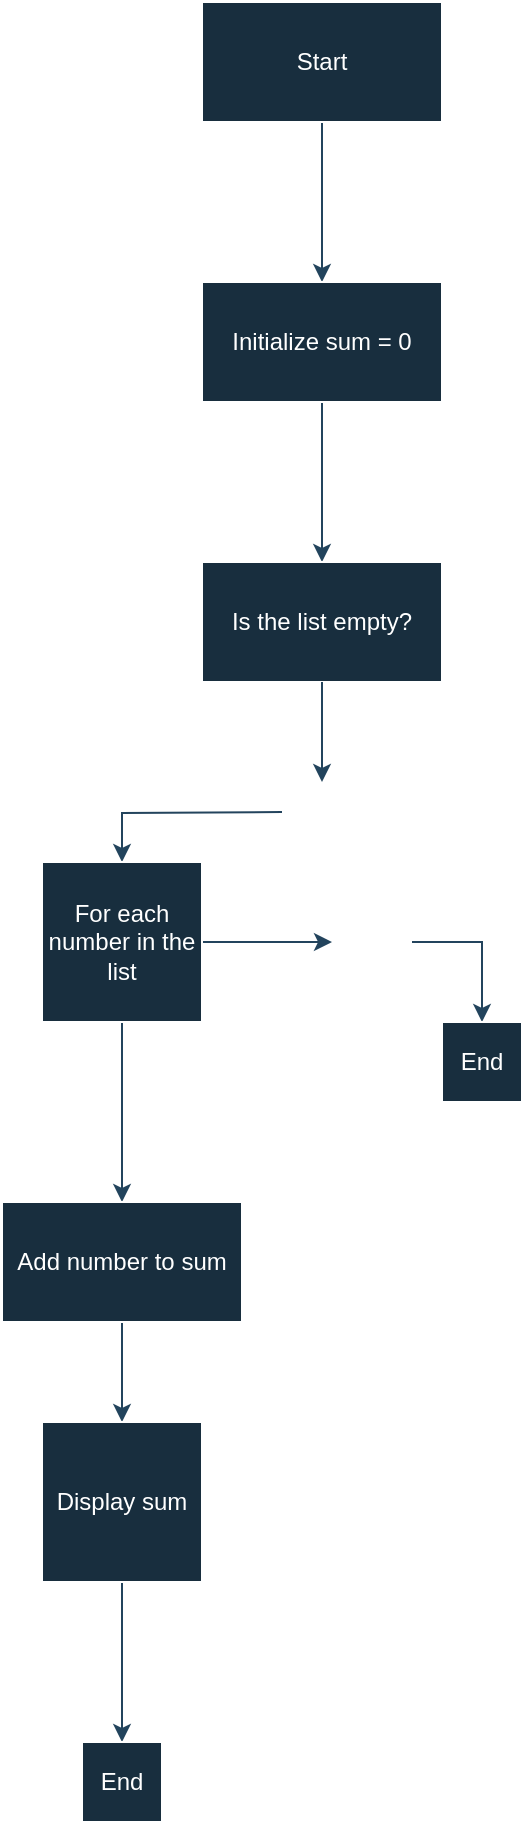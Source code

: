 <mxfile version="23.1.6" type="github">
  <diagram name="Page-1" id="-ctTytQRZVoOWBPXHR4r">
    <mxGraphModel dx="1633" dy="797" grid="1" gridSize="10" guides="1" tooltips="1" connect="1" arrows="1" fold="1" page="1" pageScale="1" pageWidth="850" pageHeight="1100" math="0" shadow="0">
      <root>
        <mxCell id="0" />
        <mxCell id="1" parent="0" />
        <mxCell id="naIhDKpP67aOKOFDgP7z-6" value="" style="edgeStyle=orthogonalEdgeStyle;rounded=0;orthogonalLoop=1;jettySize=auto;html=1;labelBackgroundColor=none;fontColor=default;strokeColor=#23445D;" edge="1" parent="1" source="naIhDKpP67aOKOFDgP7z-4" target="naIhDKpP67aOKOFDgP7z-5">
          <mxGeometry relative="1" as="geometry" />
        </mxCell>
        <mxCell id="naIhDKpP67aOKOFDgP7z-4" value="Start" style="rounded=0;whiteSpace=wrap;html=1;labelBackgroundColor=none;fillColor=#182E3E;strokeColor=#FFFFFF;fontColor=#FFFFFF;" vertex="1" parent="1">
          <mxGeometry x="360" y="10" width="120" height="60" as="geometry" />
        </mxCell>
        <mxCell id="naIhDKpP67aOKOFDgP7z-8" value="" style="edgeStyle=orthogonalEdgeStyle;rounded=0;orthogonalLoop=1;jettySize=auto;html=1;labelBackgroundColor=none;fontColor=default;strokeColor=#23445D;" edge="1" parent="1" source="naIhDKpP67aOKOFDgP7z-5" target="naIhDKpP67aOKOFDgP7z-7">
          <mxGeometry relative="1" as="geometry" />
        </mxCell>
        <mxCell id="naIhDKpP67aOKOFDgP7z-5" value="Initialize sum = 0" style="rounded=0;whiteSpace=wrap;html=1;labelBackgroundColor=none;fillColor=#182E3E;strokeColor=#FFFFFF;fontColor=#FFFFFF;" vertex="1" parent="1">
          <mxGeometry x="360" y="150" width="120" height="60" as="geometry" />
        </mxCell>
        <mxCell id="naIhDKpP67aOKOFDgP7z-7" value="Is the list empty?" style="rounded=0;whiteSpace=wrap;html=1;labelBackgroundColor=none;fillColor=#182E3E;strokeColor=#FFFFFF;fontColor=#FFFFFF;" vertex="1" parent="1">
          <mxGeometry x="360" y="290" width="120" height="60" as="geometry" />
        </mxCell>
        <mxCell id="naIhDKpP67aOKOFDgP7z-13" style="edgeStyle=orthogonalEdgeStyle;rounded=0;orthogonalLoop=1;jettySize=auto;html=1;labelBackgroundColor=none;fontColor=default;strokeColor=#23445D;" edge="1" parent="1" target="naIhDKpP67aOKOFDgP7z-15">
          <mxGeometry relative="1" as="geometry">
            <mxPoint x="360" y="470" as="targetPoint" />
            <mxPoint x="400" y="415" as="sourcePoint" />
          </mxGeometry>
        </mxCell>
        <mxCell id="naIhDKpP67aOKOFDgP7z-16" style="edgeStyle=orthogonalEdgeStyle;rounded=0;orthogonalLoop=1;jettySize=auto;html=1;labelBackgroundColor=none;fontColor=default;strokeColor=#23445D;" edge="1" parent="1" source="naIhDKpP67aOKOFDgP7z-15" target="naIhDKpP67aOKOFDgP7z-17">
          <mxGeometry relative="1" as="geometry">
            <mxPoint x="420" y="480" as="targetPoint" />
            <Array as="points">
              <mxPoint x="450" y="480" />
              <mxPoint x="450" y="480" />
            </Array>
          </mxGeometry>
        </mxCell>
        <mxCell id="naIhDKpP67aOKOFDgP7z-29" value="" style="edgeStyle=orthogonalEdgeStyle;rounded=0;orthogonalLoop=1;jettySize=auto;html=1;labelBackgroundColor=none;fontColor=default;strokeColor=#23445D;" edge="1" parent="1" source="naIhDKpP67aOKOFDgP7z-15" target="naIhDKpP67aOKOFDgP7z-28">
          <mxGeometry relative="1" as="geometry" />
        </mxCell>
        <mxCell id="naIhDKpP67aOKOFDgP7z-15" value="For each number in the list" style="whiteSpace=wrap;html=1;aspect=fixed;labelBackgroundColor=none;fillColor=#182E3E;strokeColor=#FFFFFF;fontColor=#FFFFFF;" vertex="1" parent="1">
          <mxGeometry x="280" y="440" width="80" height="80" as="geometry" />
        </mxCell>
        <mxCell id="naIhDKpP67aOKOFDgP7z-18" style="edgeStyle=orthogonalEdgeStyle;rounded=0;orthogonalLoop=1;jettySize=auto;html=1;labelBackgroundColor=none;fontColor=default;strokeColor=#23445D;" edge="1" parent="1" source="naIhDKpP67aOKOFDgP7z-17" target="naIhDKpP67aOKOFDgP7z-19">
          <mxGeometry relative="1" as="geometry">
            <mxPoint x="510" y="540" as="targetPoint" />
          </mxGeometry>
        </mxCell>
        <mxCell id="naIhDKpP67aOKOFDgP7z-17" value="Yes" style="text;html=1;align=center;verticalAlign=middle;resizable=0;points=[];autosize=1;strokeColor=none;fillColor=none;labelBackgroundColor=none;fontColor=#FFFFFF;" vertex="1" parent="1">
          <mxGeometry x="425" y="465" width="40" height="30" as="geometry" />
        </mxCell>
        <mxCell id="naIhDKpP67aOKOFDgP7z-19" value="End" style="whiteSpace=wrap;html=1;aspect=fixed;labelBackgroundColor=none;fillColor=#182E3E;strokeColor=#FFFFFF;fontColor=#FFFFFF;" vertex="1" parent="1">
          <mxGeometry x="480" y="520" width="40" height="40" as="geometry" />
        </mxCell>
        <mxCell id="naIhDKpP67aOKOFDgP7z-21" value="" style="edgeStyle=orthogonalEdgeStyle;rounded=0;orthogonalLoop=1;jettySize=auto;html=1;exitX=0.5;exitY=1;exitDx=0;exitDy=0;labelBackgroundColor=none;fontColor=default;strokeColor=#23445D;" edge="1" parent="1" source="naIhDKpP67aOKOFDgP7z-7">
          <mxGeometry relative="1" as="geometry">
            <mxPoint x="420" y="400" as="targetPoint" />
            <mxPoint x="420" y="350" as="sourcePoint" />
          </mxGeometry>
        </mxCell>
        <mxCell id="naIhDKpP67aOKOFDgP7z-22" value="No" style="text;html=1;align=center;verticalAlign=middle;resizable=0;points=[];autosize=1;strokeColor=none;fillColor=none;labelBackgroundColor=none;fontColor=#FFFFFF;" vertex="1" parent="1">
          <mxGeometry x="400" y="398" width="40" height="30" as="geometry" />
        </mxCell>
        <mxCell id="naIhDKpP67aOKOFDgP7z-31" style="edgeStyle=orthogonalEdgeStyle;rounded=0;orthogonalLoop=1;jettySize=auto;html=1;entryX=0.5;entryY=0;entryDx=0;entryDy=0;labelBackgroundColor=none;fontColor=default;strokeColor=#23445D;" edge="1" parent="1" source="naIhDKpP67aOKOFDgP7z-28" target="naIhDKpP67aOKOFDgP7z-30">
          <mxGeometry relative="1" as="geometry" />
        </mxCell>
        <mxCell id="naIhDKpP67aOKOFDgP7z-28" value="Add number to sum" style="whiteSpace=wrap;html=1;labelBackgroundColor=none;fillColor=#182E3E;strokeColor=#FFFFFF;fontColor=#FFFFFF;" vertex="1" parent="1">
          <mxGeometry x="260" y="610" width="120" height="60" as="geometry" />
        </mxCell>
        <mxCell id="naIhDKpP67aOKOFDgP7z-33" value="" style="edgeStyle=orthogonalEdgeStyle;rounded=0;orthogonalLoop=1;jettySize=auto;html=1;labelBackgroundColor=none;fontColor=default;strokeColor=#23445D;" edge="1" parent="1" source="naIhDKpP67aOKOFDgP7z-30" target="naIhDKpP67aOKOFDgP7z-32">
          <mxGeometry relative="1" as="geometry" />
        </mxCell>
        <mxCell id="naIhDKpP67aOKOFDgP7z-30" value="Display sum" style="whiteSpace=wrap;html=1;aspect=fixed;labelBackgroundColor=none;fillColor=#182E3E;strokeColor=#FFFFFF;fontColor=#FFFFFF;" vertex="1" parent="1">
          <mxGeometry x="280" y="720" width="80" height="80" as="geometry" />
        </mxCell>
        <mxCell id="naIhDKpP67aOKOFDgP7z-32" value="End" style="whiteSpace=wrap;html=1;aspect=fixed;labelBackgroundColor=none;fillColor=#182E3E;strokeColor=#FFFFFF;fontColor=#FFFFFF;" vertex="1" parent="1">
          <mxGeometry x="300" y="880" width="40" height="40" as="geometry" />
        </mxCell>
      </root>
    </mxGraphModel>
  </diagram>
</mxfile>
